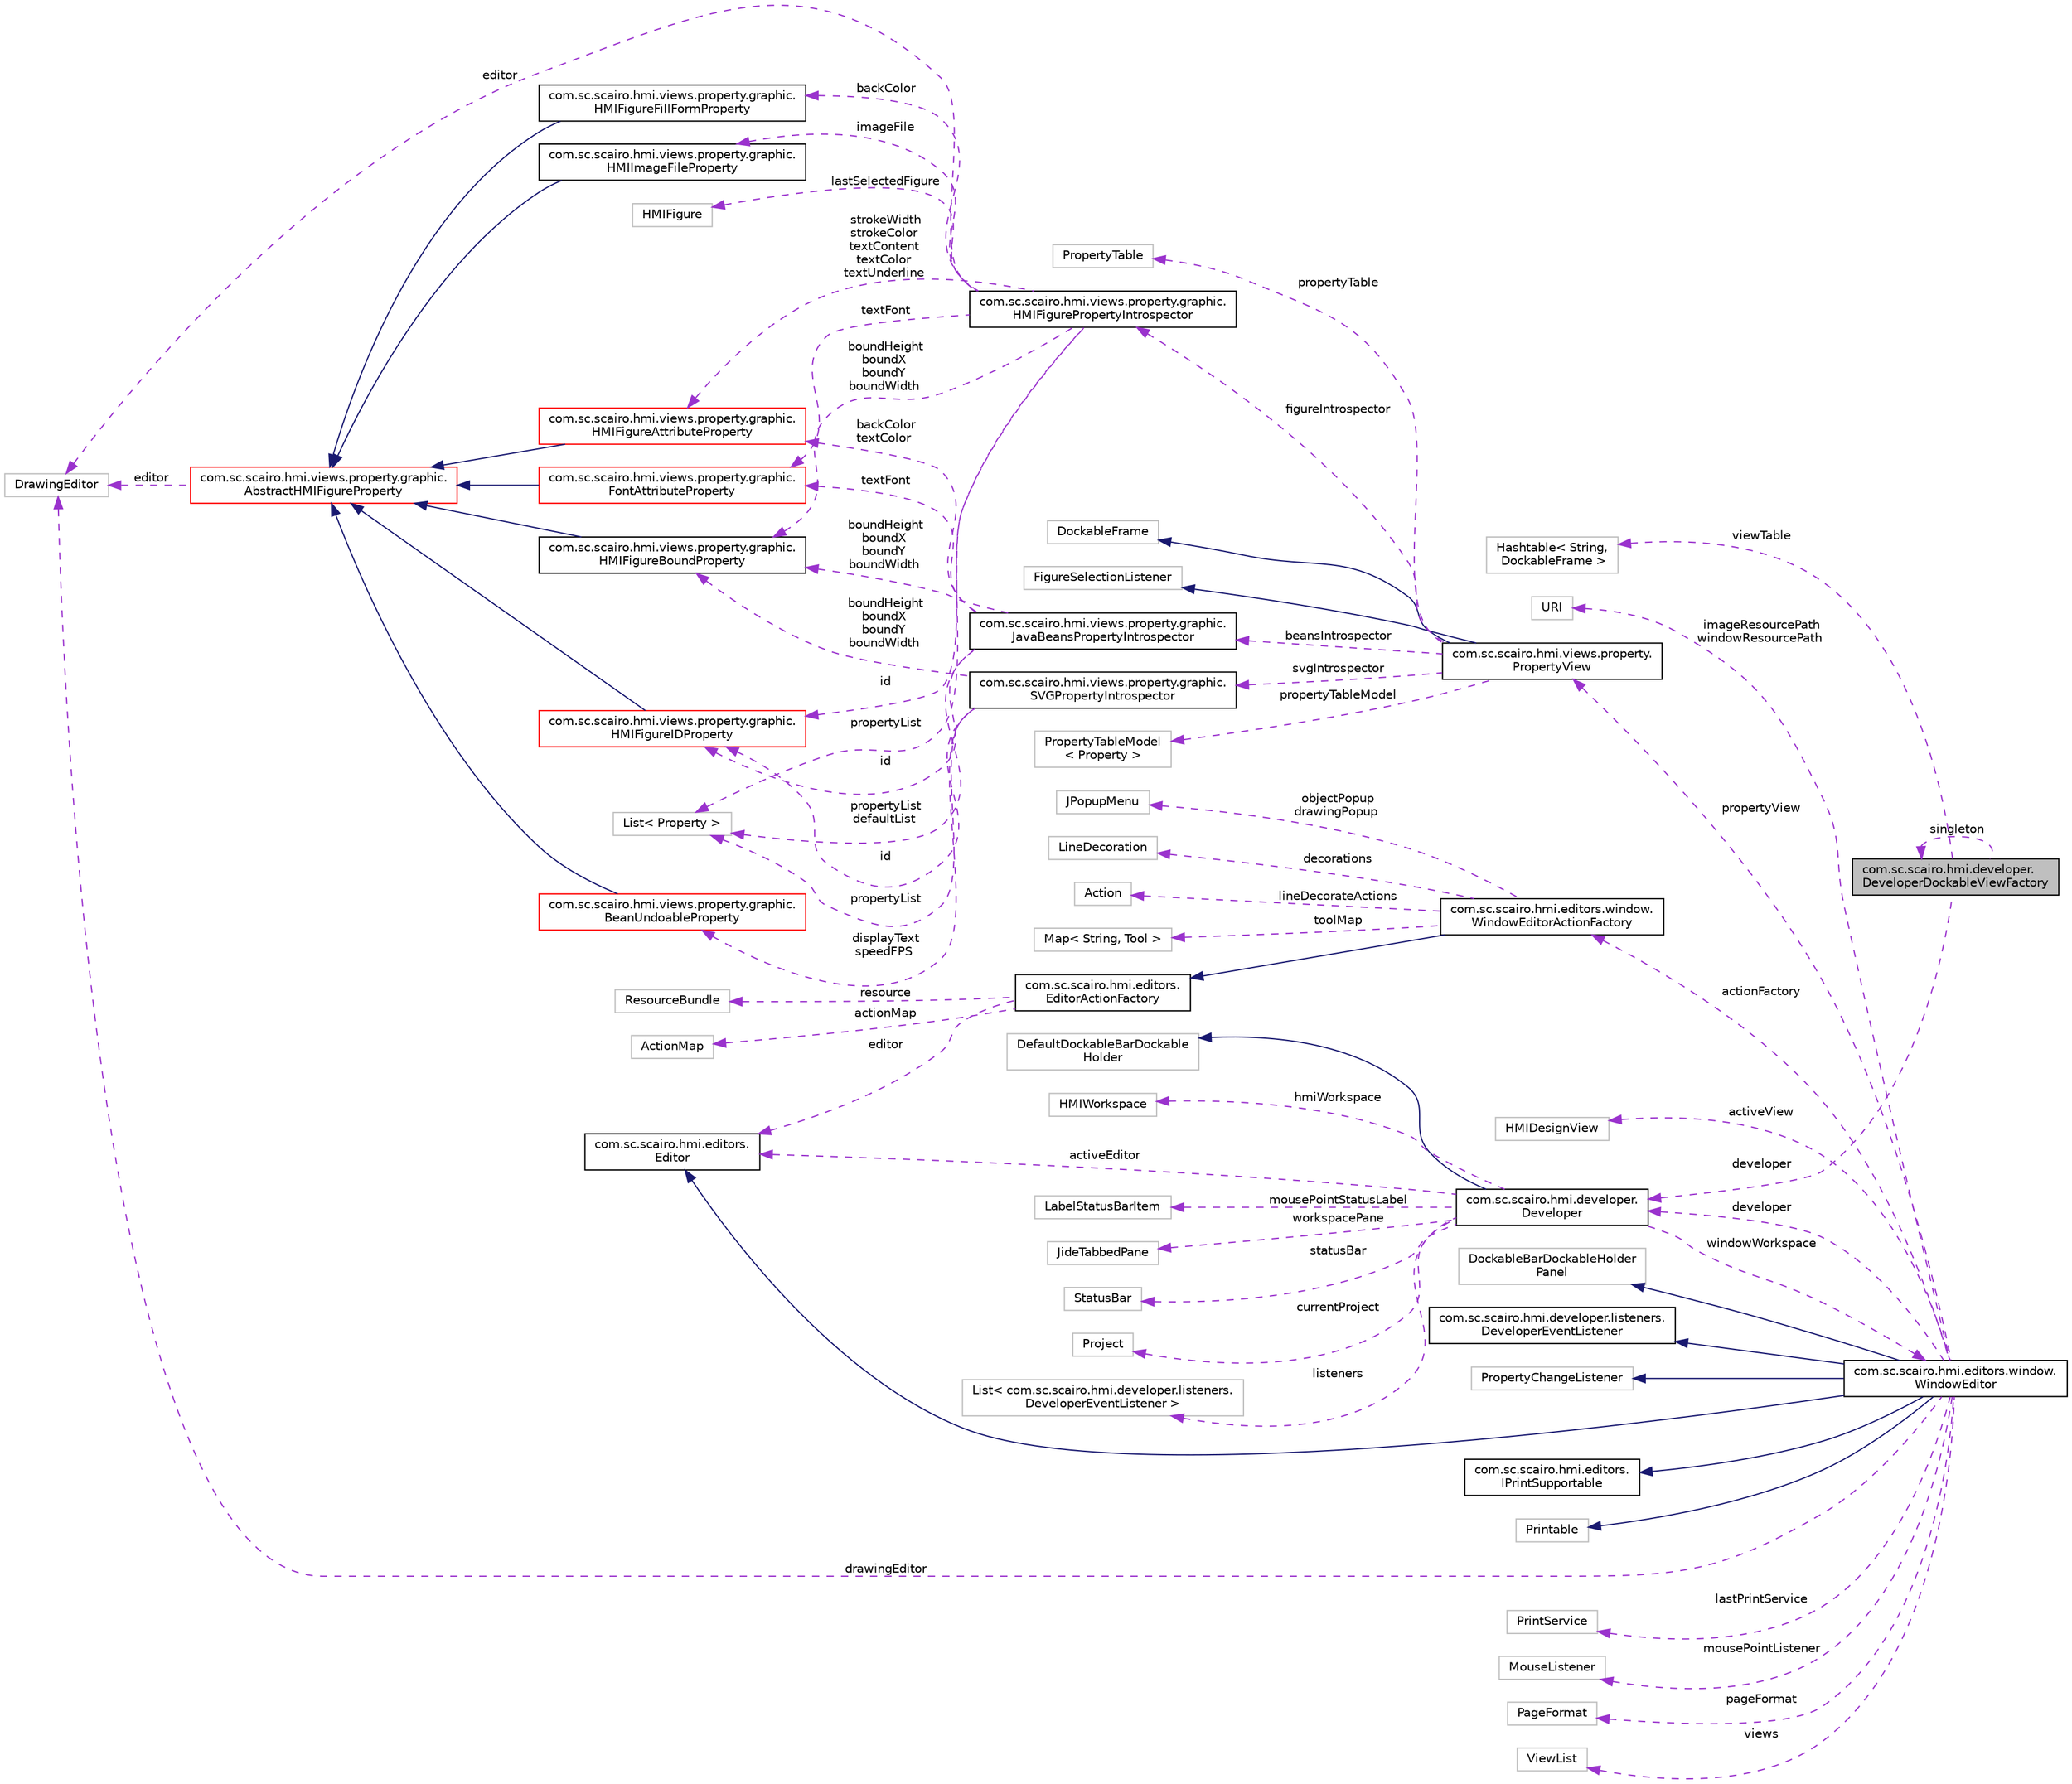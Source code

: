 digraph "com.sc.scairo.hmi.developer.DeveloperDockableViewFactory"
{
 // LATEX_PDF_SIZE
  edge [fontname="Helvetica",fontsize="10",labelfontname="Helvetica",labelfontsize="10"];
  node [fontname="Helvetica",fontsize="10",shape=record];
  rankdir="LR";
  Node1 [label="com.sc.scairo.hmi.developer.\lDeveloperDockableViewFactory",height=0.2,width=0.4,color="black", fillcolor="grey75", style="filled", fontcolor="black",tooltip=" "];
  Node2 -> Node1 [dir="back",color="darkorchid3",fontsize="10",style="dashed",label=" viewTable" ,fontname="Helvetica"];
  Node2 [label="Hashtable\< String,\l DockableFrame \>",height=0.2,width=0.4,color="grey75", fillcolor="white", style="filled",tooltip=" "];
  Node3 -> Node1 [dir="back",color="darkorchid3",fontsize="10",style="dashed",label=" developer" ,fontname="Helvetica"];
  Node3 [label="com.sc.scairo.hmi.developer.\lDeveloper",height=0.2,width=0.4,color="black", fillcolor="white", style="filled",URL="$classcom_1_1sc_1_1scairo_1_1hmi_1_1developer_1_1_developer.html",tooltip=" "];
  Node4 -> Node3 [dir="back",color="midnightblue",fontsize="10",style="solid",fontname="Helvetica"];
  Node4 [label="DefaultDockableBarDockable\lHolder",height=0.2,width=0.4,color="grey75", fillcolor="white", style="filled",tooltip=" "];
  Node5 -> Node3 [dir="back",color="darkorchid3",fontsize="10",style="dashed",label=" hmiWorkspace" ,fontname="Helvetica"];
  Node5 [label="HMIWorkspace",height=0.2,width=0.4,color="grey75", fillcolor="white", style="filled",tooltip=" "];
  Node6 -> Node3 [dir="back",color="darkorchid3",fontsize="10",style="dashed",label=" windowWorkspace" ,fontname="Helvetica"];
  Node6 [label="com.sc.scairo.hmi.editors.window.\lWindowEditor",height=0.2,width=0.4,color="black", fillcolor="white", style="filled",URL="$classcom_1_1sc_1_1scairo_1_1hmi_1_1editors_1_1window_1_1_window_editor.html",tooltip=" "];
  Node7 -> Node6 [dir="back",color="midnightblue",fontsize="10",style="solid",fontname="Helvetica"];
  Node7 [label="DockableBarDockableHolder\lPanel",height=0.2,width=0.4,color="grey75", fillcolor="white", style="filled",tooltip=" "];
  Node8 -> Node6 [dir="back",color="midnightblue",fontsize="10",style="solid",fontname="Helvetica"];
  Node8 [label="com.sc.scairo.hmi.developer.listeners.\lDeveloperEventListener",height=0.2,width=0.4,color="black", fillcolor="white", style="filled",URL="$interfacecom_1_1sc_1_1scairo_1_1hmi_1_1developer_1_1listeners_1_1_developer_event_listener.html",tooltip=" "];
  Node9 -> Node6 [dir="back",color="midnightblue",fontsize="10",style="solid",fontname="Helvetica"];
  Node9 [label="PropertyChangeListener",height=0.2,width=0.4,color="grey75", fillcolor="white", style="filled",tooltip=" "];
  Node10 -> Node6 [dir="back",color="midnightblue",fontsize="10",style="solid",fontname="Helvetica"];
  Node10 [label="com.sc.scairo.hmi.editors.\lEditor",height=0.2,width=0.4,color="black", fillcolor="white", style="filled",URL="$interfacecom_1_1sc_1_1scairo_1_1hmi_1_1editors_1_1_editor.html",tooltip=" "];
  Node11 -> Node6 [dir="back",color="midnightblue",fontsize="10",style="solid",fontname="Helvetica"];
  Node11 [label="com.sc.scairo.hmi.editors.\lIPrintSupportable",height=0.2,width=0.4,color="black", fillcolor="white", style="filled",URL="$interfacecom_1_1sc_1_1scairo_1_1hmi_1_1editors_1_1_i_print_supportable.html",tooltip=" "];
  Node12 -> Node6 [dir="back",color="midnightblue",fontsize="10",style="solid",fontname="Helvetica"];
  Node12 [label="Printable",height=0.2,width=0.4,color="grey75", fillcolor="white", style="filled",tooltip=" "];
  Node13 -> Node6 [dir="back",color="darkorchid3",fontsize="10",style="dashed",label=" drawingEditor" ,fontname="Helvetica"];
  Node13 [label="DrawingEditor",height=0.2,width=0.4,color="grey75", fillcolor="white", style="filled",tooltip=" "];
  Node14 -> Node6 [dir="back",color="darkorchid3",fontsize="10",style="dashed",label=" lastPrintService" ,fontname="Helvetica"];
  Node14 [label="PrintService",height=0.2,width=0.4,color="grey75", fillcolor="white", style="filled",tooltip=" "];
  Node15 -> Node6 [dir="back",color="darkorchid3",fontsize="10",style="dashed",label=" mousePointListener" ,fontname="Helvetica"];
  Node15 [label="MouseListener",height=0.2,width=0.4,color="grey75", fillcolor="white", style="filled",tooltip=" "];
  Node16 -> Node6 [dir="back",color="darkorchid3",fontsize="10",style="dashed",label=" pageFormat" ,fontname="Helvetica"];
  Node16 [label="PageFormat",height=0.2,width=0.4,color="grey75", fillcolor="white", style="filled",tooltip=" "];
  Node17 -> Node6 [dir="back",color="darkorchid3",fontsize="10",style="dashed",label=" views" ,fontname="Helvetica"];
  Node17 [label="ViewList",height=0.2,width=0.4,color="grey75", fillcolor="white", style="filled",tooltip=" "];
  Node18 -> Node6 [dir="back",color="darkorchid3",fontsize="10",style="dashed",label=" imageResourcePath\nwindowResourcePath" ,fontname="Helvetica"];
  Node18 [label="URI",height=0.2,width=0.4,color="grey75", fillcolor="white", style="filled",tooltip=" "];
  Node19 -> Node6 [dir="back",color="darkorchid3",fontsize="10",style="dashed",label=" activeView" ,fontname="Helvetica"];
  Node19 [label="HMIDesignView",height=0.2,width=0.4,color="grey75", fillcolor="white", style="filled",tooltip=" "];
  Node3 -> Node6 [dir="back",color="darkorchid3",fontsize="10",style="dashed",label=" developer" ,fontname="Helvetica"];
  Node20 -> Node6 [dir="back",color="darkorchid3",fontsize="10",style="dashed",label=" propertyView" ,fontname="Helvetica"];
  Node20 [label="com.sc.scairo.hmi.views.property.\lPropertyView",height=0.2,width=0.4,color="black", fillcolor="white", style="filled",URL="$classcom_1_1sc_1_1scairo_1_1hmi_1_1views_1_1property_1_1_property_view.html",tooltip=" "];
  Node21 -> Node20 [dir="back",color="midnightblue",fontsize="10",style="solid",fontname="Helvetica"];
  Node21 [label="DockableFrame",height=0.2,width=0.4,color="grey75", fillcolor="white", style="filled",tooltip=" "];
  Node22 -> Node20 [dir="back",color="midnightblue",fontsize="10",style="solid",fontname="Helvetica"];
  Node22 [label="FigureSelectionListener",height=0.2,width=0.4,color="grey75", fillcolor="white", style="filled",tooltip=" "];
  Node23 -> Node20 [dir="back",color="darkorchid3",fontsize="10",style="dashed",label=" beansIntrospector" ,fontname="Helvetica"];
  Node23 [label="com.sc.scairo.hmi.views.property.graphic.\lJavaBeansPropertyIntrospector",height=0.2,width=0.4,color="black", fillcolor="white", style="filled",URL="$classcom_1_1sc_1_1scairo_1_1hmi_1_1views_1_1property_1_1graphic_1_1_java_beans_property_introspector.html",tooltip=" "];
  Node24 -> Node23 [dir="back",color="darkorchid3",fontsize="10",style="dashed",label=" boundHeight\nboundX\nboundY\nboundWidth" ,fontname="Helvetica"];
  Node24 [label="com.sc.scairo.hmi.views.property.graphic.\lHMIFigureBoundProperty",height=0.2,width=0.4,color="black", fillcolor="white", style="filled",URL="$classcom_1_1sc_1_1scairo_1_1hmi_1_1views_1_1property_1_1graphic_1_1_h_m_i_figure_bound_property.html",tooltip=" "];
  Node25 -> Node24 [dir="back",color="midnightblue",fontsize="10",style="solid",fontname="Helvetica"];
  Node25 [label="com.sc.scairo.hmi.views.property.graphic.\lAbstractHMIFigureProperty",height=0.2,width=0.4,color="red", fillcolor="white", style="filled",URL="$classcom_1_1sc_1_1scairo_1_1hmi_1_1views_1_1property_1_1graphic_1_1_abstract_h_m_i_figure_property.html",tooltip=" "];
  Node13 -> Node25 [dir="back",color="darkorchid3",fontsize="10",style="dashed",label=" editor" ,fontname="Helvetica"];
  Node29 -> Node23 [dir="back",color="darkorchid3",fontsize="10",style="dashed",label=" id" ,fontname="Helvetica"];
  Node29 [label="com.sc.scairo.hmi.views.property.graphic.\lHMIFigureIDProperty",height=0.2,width=0.4,color="red", fillcolor="white", style="filled",URL="$classcom_1_1sc_1_1scairo_1_1hmi_1_1views_1_1property_1_1graphic_1_1_h_m_i_figure_i_d_property.html",tooltip=" "];
  Node25 -> Node29 [dir="back",color="midnightblue",fontsize="10",style="solid",fontname="Helvetica"];
  Node31 -> Node23 [dir="back",color="darkorchid3",fontsize="10",style="dashed",label=" propertyList\ndefaultList" ,fontname="Helvetica"];
  Node31 [label="List\< Property \>",height=0.2,width=0.4,color="grey75", fillcolor="white", style="filled",tooltip=" "];
  Node32 -> Node23 [dir="back",color="darkorchid3",fontsize="10",style="dashed",label=" backColor\ntextColor" ,fontname="Helvetica"];
  Node32 [label="com.sc.scairo.hmi.views.property.graphic.\lHMIFigureAttributeProperty",height=0.2,width=0.4,color="red", fillcolor="white", style="filled",URL="$classcom_1_1sc_1_1scairo_1_1hmi_1_1views_1_1property_1_1graphic_1_1_h_m_i_figure_attribute_property.html",tooltip=" "];
  Node25 -> Node32 [dir="back",color="midnightblue",fontsize="10",style="solid",fontname="Helvetica"];
  Node33 -> Node23 [dir="back",color="darkorchid3",fontsize="10",style="dashed",label=" textFont" ,fontname="Helvetica"];
  Node33 [label="com.sc.scairo.hmi.views.property.graphic.\lFontAttributeProperty",height=0.2,width=0.4,color="red", fillcolor="white", style="filled",URL="$classcom_1_1sc_1_1scairo_1_1hmi_1_1views_1_1property_1_1graphic_1_1_font_attribute_property.html",tooltip=" "];
  Node25 -> Node33 [dir="back",color="midnightblue",fontsize="10",style="solid",fontname="Helvetica"];
  Node37 -> Node20 [dir="back",color="darkorchid3",fontsize="10",style="dashed",label=" figureIntrospector" ,fontname="Helvetica"];
  Node37 [label="com.sc.scairo.hmi.views.property.graphic.\lHMIFigurePropertyIntrospector",height=0.2,width=0.4,color="black", fillcolor="white", style="filled",URL="$classcom_1_1sc_1_1scairo_1_1hmi_1_1views_1_1property_1_1graphic_1_1_h_m_i_figure_property_introspector.html",tooltip=" "];
  Node13 -> Node37 [dir="back",color="darkorchid3",fontsize="10",style="dashed",label=" editor" ,fontname="Helvetica"];
  Node24 -> Node37 [dir="back",color="darkorchid3",fontsize="10",style="dashed",label=" boundHeight\nboundX\nboundY\nboundWidth" ,fontname="Helvetica"];
  Node29 -> Node37 [dir="back",color="darkorchid3",fontsize="10",style="dashed",label=" id" ,fontname="Helvetica"];
  Node38 -> Node37 [dir="back",color="darkorchid3",fontsize="10",style="dashed",label=" backColor" ,fontname="Helvetica"];
  Node38 [label="com.sc.scairo.hmi.views.property.graphic.\lHMIFigureFillFormProperty",height=0.2,width=0.4,color="black", fillcolor="white", style="filled",URL="$classcom_1_1sc_1_1scairo_1_1hmi_1_1views_1_1property_1_1graphic_1_1_h_m_i_figure_fill_form_property.html",tooltip=" "];
  Node25 -> Node38 [dir="back",color="midnightblue",fontsize="10",style="solid",fontname="Helvetica"];
  Node31 -> Node37 [dir="back",color="darkorchid3",fontsize="10",style="dashed",label=" propertyList" ,fontname="Helvetica"];
  Node39 -> Node37 [dir="back",color="darkorchid3",fontsize="10",style="dashed",label=" imageFile" ,fontname="Helvetica"];
  Node39 [label="com.sc.scairo.hmi.views.property.graphic.\lHMIImageFileProperty",height=0.2,width=0.4,color="black", fillcolor="white", style="filled",URL="$classcom_1_1sc_1_1scairo_1_1hmi_1_1views_1_1property_1_1graphic_1_1_h_m_i_image_file_property.html",tooltip=" "];
  Node25 -> Node39 [dir="back",color="midnightblue",fontsize="10",style="solid",fontname="Helvetica"];
  Node32 -> Node37 [dir="back",color="darkorchid3",fontsize="10",style="dashed",label=" strokeWidth\nstrokeColor\ntextContent\ntextColor\ntextUnderline" ,fontname="Helvetica"];
  Node33 -> Node37 [dir="back",color="darkorchid3",fontsize="10",style="dashed",label=" textFont" ,fontname="Helvetica"];
  Node40 -> Node37 [dir="back",color="darkorchid3",fontsize="10",style="dashed",label=" lastSelectedFigure" ,fontname="Helvetica"];
  Node40 [label="HMIFigure",height=0.2,width=0.4,color="grey75", fillcolor="white", style="filled",tooltip=" "];
  Node41 -> Node20 [dir="back",color="darkorchid3",fontsize="10",style="dashed",label=" propertyTableModel" ,fontname="Helvetica"];
  Node41 [label="PropertyTableModel\l\< Property \>",height=0.2,width=0.4,color="grey75", fillcolor="white", style="filled",tooltip=" "];
  Node42 -> Node20 [dir="back",color="darkorchid3",fontsize="10",style="dashed",label=" propertyTable" ,fontname="Helvetica"];
  Node42 [label="PropertyTable",height=0.2,width=0.4,color="grey75", fillcolor="white", style="filled",tooltip=" "];
  Node43 -> Node20 [dir="back",color="darkorchid3",fontsize="10",style="dashed",label=" svgIntrospector" ,fontname="Helvetica"];
  Node43 [label="com.sc.scairo.hmi.views.property.graphic.\lSVGPropertyIntrospector",height=0.2,width=0.4,color="black", fillcolor="white", style="filled",URL="$classcom_1_1sc_1_1scairo_1_1hmi_1_1views_1_1property_1_1graphic_1_1_s_v_g_property_introspector.html",tooltip=" "];
  Node24 -> Node43 [dir="back",color="darkorchid3",fontsize="10",style="dashed",label=" boundHeight\nboundX\nboundY\nboundWidth" ,fontname="Helvetica"];
  Node29 -> Node43 [dir="back",color="darkorchid3",fontsize="10",style="dashed",label=" id" ,fontname="Helvetica"];
  Node44 -> Node43 [dir="back",color="darkorchid3",fontsize="10",style="dashed",label=" displayText\nspeedFPS" ,fontname="Helvetica"];
  Node44 [label="com.sc.scairo.hmi.views.property.graphic.\lBeanUndoableProperty",height=0.2,width=0.4,color="red", fillcolor="white", style="filled",URL="$classcom_1_1sc_1_1scairo_1_1hmi_1_1views_1_1property_1_1graphic_1_1_bean_undoable_property.html",tooltip=" "];
  Node25 -> Node44 [dir="back",color="midnightblue",fontsize="10",style="solid",fontname="Helvetica"];
  Node31 -> Node43 [dir="back",color="darkorchid3",fontsize="10",style="dashed",label=" propertyList" ,fontname="Helvetica"];
  Node46 -> Node6 [dir="back",color="darkorchid3",fontsize="10",style="dashed",label=" actionFactory" ,fontname="Helvetica"];
  Node46 [label="com.sc.scairo.hmi.editors.window.\lWindowEditorActionFactory",height=0.2,width=0.4,color="black", fillcolor="white", style="filled",URL="$classcom_1_1sc_1_1scairo_1_1hmi_1_1editors_1_1window_1_1_window_editor_action_factory.html",tooltip=" "];
  Node47 -> Node46 [dir="back",color="midnightblue",fontsize="10",style="solid",fontname="Helvetica"];
  Node47 [label="com.sc.scairo.hmi.editors.\lEditorActionFactory",height=0.2,width=0.4,color="black", fillcolor="white", style="filled",URL="$classcom_1_1sc_1_1scairo_1_1hmi_1_1editors_1_1_editor_action_factory.html",tooltip=" "];
  Node48 -> Node47 [dir="back",color="darkorchid3",fontsize="10",style="dashed",label=" resource" ,fontname="Helvetica"];
  Node48 [label="ResourceBundle",height=0.2,width=0.4,color="grey75", fillcolor="white", style="filled",tooltip=" "];
  Node49 -> Node47 [dir="back",color="darkorchid3",fontsize="10",style="dashed",label=" actionMap" ,fontname="Helvetica"];
  Node49 [label="ActionMap",height=0.2,width=0.4,color="grey75", fillcolor="white", style="filled",tooltip=" "];
  Node10 -> Node47 [dir="back",color="darkorchid3",fontsize="10",style="dashed",label=" editor" ,fontname="Helvetica"];
  Node50 -> Node46 [dir="back",color="darkorchid3",fontsize="10",style="dashed",label=" objectPopup\ndrawingPopup" ,fontname="Helvetica"];
  Node50 [label="JPopupMenu",height=0.2,width=0.4,color="grey75", fillcolor="white", style="filled",tooltip=" "];
  Node51 -> Node46 [dir="back",color="darkorchid3",fontsize="10",style="dashed",label=" decorations" ,fontname="Helvetica"];
  Node51 [label="LineDecoration",height=0.2,width=0.4,color="grey75", fillcolor="white", style="filled",tooltip=" "];
  Node52 -> Node46 [dir="back",color="darkorchid3",fontsize="10",style="dashed",label=" lineDecorateActions" ,fontname="Helvetica"];
  Node52 [label="Action",height=0.2,width=0.4,color="grey75", fillcolor="white", style="filled",tooltip=" "];
  Node53 -> Node46 [dir="back",color="darkorchid3",fontsize="10",style="dashed",label=" toolMap" ,fontname="Helvetica"];
  Node53 [label="Map\< String, Tool \>",height=0.2,width=0.4,color="grey75", fillcolor="white", style="filled",tooltip=" "];
  Node54 -> Node3 [dir="back",color="darkorchid3",fontsize="10",style="dashed",label=" mousePointStatusLabel" ,fontname="Helvetica"];
  Node54 [label="LabelStatusBarItem",height=0.2,width=0.4,color="grey75", fillcolor="white", style="filled",tooltip=" "];
  Node55 -> Node3 [dir="back",color="darkorchid3",fontsize="10",style="dashed",label=" workspacePane" ,fontname="Helvetica"];
  Node55 [label="JideTabbedPane",height=0.2,width=0.4,color="grey75", fillcolor="white", style="filled",tooltip=" "];
  Node56 -> Node3 [dir="back",color="darkorchid3",fontsize="10",style="dashed",label=" statusBar" ,fontname="Helvetica"];
  Node56 [label="StatusBar",height=0.2,width=0.4,color="grey75", fillcolor="white", style="filled",tooltip=" "];
  Node57 -> Node3 [dir="back",color="darkorchid3",fontsize="10",style="dashed",label=" currentProject" ,fontname="Helvetica"];
  Node57 [label="Project",height=0.2,width=0.4,color="grey75", fillcolor="white", style="filled",tooltip=" "];
  Node58 -> Node3 [dir="back",color="darkorchid3",fontsize="10",style="dashed",label=" listeners" ,fontname="Helvetica"];
  Node58 [label="List\< com.sc.scairo.hmi.developer.listeners.\lDeveloperEventListener \>",height=0.2,width=0.4,color="grey75", fillcolor="white", style="filled",tooltip=" "];
  Node10 -> Node3 [dir="back",color="darkorchid3",fontsize="10",style="dashed",label=" activeEditor" ,fontname="Helvetica"];
  Node1 -> Node1 [dir="back",color="darkorchid3",fontsize="10",style="dashed",label=" singleton" ,fontname="Helvetica"];
}
